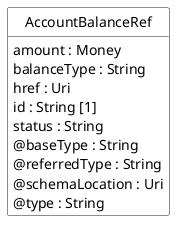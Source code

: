 @startuml
hide circle
hide methods
hide stereotype
show <<Enumeration>> stereotype
skinparam class {
   BackgroundColor<<Enumeration>> #E6F5F7
   BackgroundColor<<Ref>> #FFFFE0
   BackgroundColor<<Pivot>> #FFFFFFF
   BackgroundColor<<SimpleType>> #E2F0DA
   BackgroundColor #FCF2E3
}

class AccountBalanceRef <<Pivot>> {
    amount : Money
    balanceType : String
    href : Uri
    id : String [1]
    status : String
    @baseType : String
    @referredType : String
    @schemaLocation : Uri
    @type : String
}


@enduml